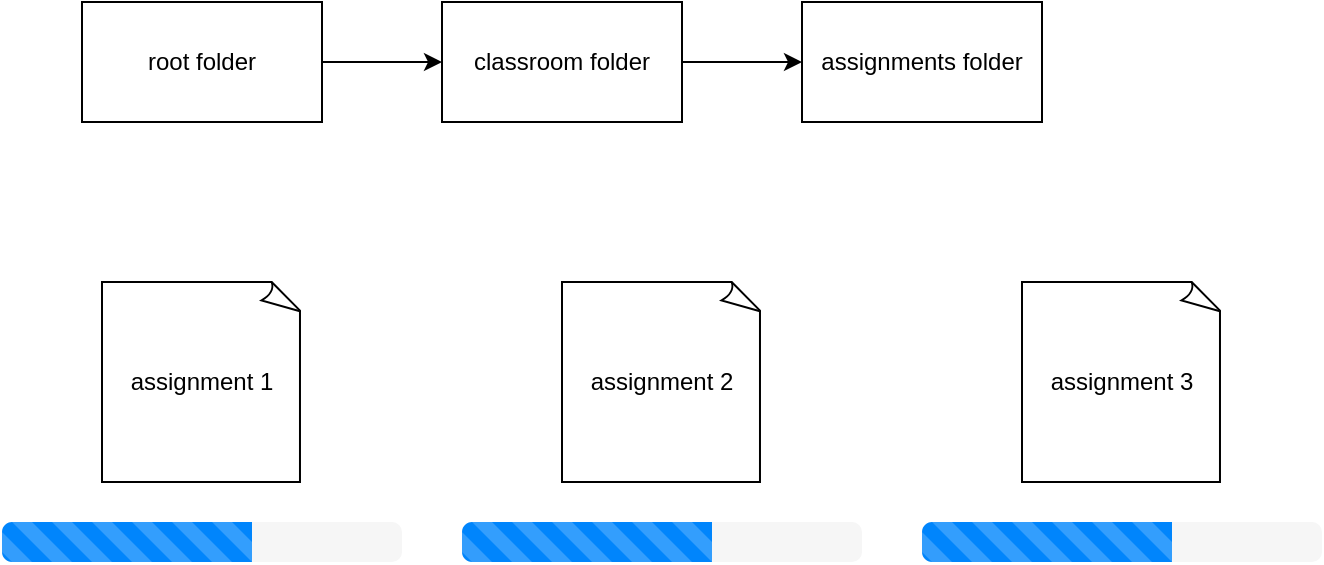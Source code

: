 <mxfile version="24.2.3" type="device" pages="2">
  <diagram name="classroomFunctionality" id="GbV0FYgVVsqU0lt811Zd">
    <mxGraphModel dx="1393" dy="758" grid="1" gridSize="10" guides="1" tooltips="1" connect="1" arrows="1" fold="1" page="1" pageScale="1" pageWidth="850" pageHeight="1100" math="0" shadow="0">
      <root>
        <mxCell id="0" />
        <mxCell id="1" parent="0" />
        <mxCell id="cGwlNgLfJoTbIAO90gyM-5" style="edgeStyle=orthogonalEdgeStyle;rounded=0;orthogonalLoop=1;jettySize=auto;html=1;exitX=1;exitY=0.5;exitDx=0;exitDy=0;entryX=0;entryY=0.5;entryDx=0;entryDy=0;" edge="1" parent="1" source="cGwlNgLfJoTbIAO90gyM-1" target="cGwlNgLfJoTbIAO90gyM-4">
          <mxGeometry relative="1" as="geometry" />
        </mxCell>
        <mxCell id="cGwlNgLfJoTbIAO90gyM-1" value="root folder" style="rounded=0;whiteSpace=wrap;html=1;" vertex="1" parent="1">
          <mxGeometry x="70" y="60" width="120" height="60" as="geometry" />
        </mxCell>
        <mxCell id="cGwlNgLfJoTbIAO90gyM-7" style="edgeStyle=orthogonalEdgeStyle;rounded=0;orthogonalLoop=1;jettySize=auto;html=1;exitX=1;exitY=0.5;exitDx=0;exitDy=0;entryX=0;entryY=0.5;entryDx=0;entryDy=0;" edge="1" parent="1" source="cGwlNgLfJoTbIAO90gyM-4" target="cGwlNgLfJoTbIAO90gyM-6">
          <mxGeometry relative="1" as="geometry" />
        </mxCell>
        <mxCell id="cGwlNgLfJoTbIAO90gyM-4" value="classroom folder" style="rounded=0;whiteSpace=wrap;html=1;" vertex="1" parent="1">
          <mxGeometry x="250" y="60" width="120" height="60" as="geometry" />
        </mxCell>
        <mxCell id="cGwlNgLfJoTbIAO90gyM-6" value="assignments folder" style="rounded=0;whiteSpace=wrap;html=1;" vertex="1" parent="1">
          <mxGeometry x="430" y="60" width="120" height="60" as="geometry" />
        </mxCell>
        <mxCell id="cGwlNgLfJoTbIAO90gyM-8" value="assignment 1" style="whiteSpace=wrap;html=1;shape=mxgraph.basic.document" vertex="1" parent="1">
          <mxGeometry x="80" y="200" width="100" height="100" as="geometry" />
        </mxCell>
        <mxCell id="cGwlNgLfJoTbIAO90gyM-10" value="" style="html=1;shadow=0;dashed=0;shape=mxgraph.bootstrap.rrect;rSize=5;strokeColor=none;fillColor=#f6f6f6;whiteSpace=wrap;" vertex="1" parent="1">
          <mxGeometry x="30" y="320" width="200" height="20" as="geometry" />
        </mxCell>
        <mxCell id="cGwlNgLfJoTbIAO90gyM-11" value="" style="html=1;shadow=0;dashed=0;shape=mxgraph.bootstrap.leftButtonStriped;fillColor=#0085FC;fontColor=#FFFFFF;whiteSpace=wrap;" vertex="1" parent="cGwlNgLfJoTbIAO90gyM-10">
          <mxGeometry width="125.0" height="20" as="geometry" />
        </mxCell>
        <mxCell id="cGwlNgLfJoTbIAO90gyM-12" value="assignment 2" style="whiteSpace=wrap;html=1;shape=mxgraph.basic.document" vertex="1" parent="1">
          <mxGeometry x="310" y="200" width="100" height="100" as="geometry" />
        </mxCell>
        <mxCell id="cGwlNgLfJoTbIAO90gyM-13" value="" style="html=1;shadow=0;dashed=0;shape=mxgraph.bootstrap.rrect;rSize=5;strokeColor=none;fillColor=#f6f6f6;whiteSpace=wrap;" vertex="1" parent="1">
          <mxGeometry x="260" y="320" width="200" height="20" as="geometry" />
        </mxCell>
        <mxCell id="cGwlNgLfJoTbIAO90gyM-14" value="" style="html=1;shadow=0;dashed=0;shape=mxgraph.bootstrap.leftButtonStriped;fillColor=#0085FC;fontColor=#FFFFFF;whiteSpace=wrap;" vertex="1" parent="cGwlNgLfJoTbIAO90gyM-13">
          <mxGeometry width="125.0" height="20" as="geometry" />
        </mxCell>
        <mxCell id="cGwlNgLfJoTbIAO90gyM-17" value="assignment 3" style="whiteSpace=wrap;html=1;shape=mxgraph.basic.document" vertex="1" parent="1">
          <mxGeometry x="540" y="200" width="100" height="100" as="geometry" />
        </mxCell>
        <mxCell id="cGwlNgLfJoTbIAO90gyM-18" value="" style="html=1;shadow=0;dashed=0;shape=mxgraph.bootstrap.rrect;rSize=5;strokeColor=none;fillColor=#f6f6f6;whiteSpace=wrap;" vertex="1" parent="1">
          <mxGeometry x="490" y="320" width="200" height="20" as="geometry" />
        </mxCell>
        <mxCell id="cGwlNgLfJoTbIAO90gyM-19" value="" style="html=1;shadow=0;dashed=0;shape=mxgraph.bootstrap.leftButtonStriped;fillColor=#0085FC;fontColor=#FFFFFF;whiteSpace=wrap;" vertex="1" parent="cGwlNgLfJoTbIAO90gyM-18">
          <mxGeometry width="125.0" height="20" as="geometry" />
        </mxCell>
      </root>
    </mxGraphModel>
  </diagram>
  <diagram id="yExZ0ceINErUKCiuQtQR" name="flashcardExercises">
    <mxGraphModel dx="1393" dy="758" grid="1" gridSize="10" guides="1" tooltips="1" connect="1" arrows="1" fold="1" page="1" pageScale="1" pageWidth="850" pageHeight="1100" math="0" shadow="0">
      <root>
        <mxCell id="0" />
        <mxCell id="1" parent="0" />
        <mxCell id="GSzR7gnwQuVWOuuzpKyx-2" value="Current Flashcard" style="rounded=0;whiteSpace=wrap;html=1;" vertex="1" parent="1">
          <mxGeometry x="345" y="300" width="160" height="260" as="geometry" />
        </mxCell>
        <mxCell id="GSzR7gnwQuVWOuuzpKyx-3" value="Logout" style="rounded=1;whiteSpace=wrap;html=1;" vertex="1" parent="1">
          <mxGeometry x="520" y="85" width="130" height="40" as="geometry" />
        </mxCell>
        <mxCell id="GSzR7gnwQuVWOuuzpKyx-4" value="Save Progress" style="rounded=1;whiteSpace=wrap;html=1;" vertex="1" parent="1">
          <mxGeometry x="520" y="25" width="130" height="40" as="geometry" />
        </mxCell>
        <mxCell id="GSzR7gnwQuVWOuuzpKyx-5" value="" style="html=1;shadow=0;dashed=0;shape=mxgraph.bootstrap.rrect;rSize=5;strokeColor=none;fillColor=#f6f6f6;whiteSpace=wrap;" vertex="1" parent="1">
          <mxGeometry x="80" y="230" width="680" height="10" as="geometry" />
        </mxCell>
        <mxCell id="GSzR7gnwQuVWOuuzpKyx-6" value="" style="html=1;shadow=0;dashed=0;shape=mxgraph.bootstrap.leftButtonStriped;fillColor=#0085FC;fontColor=#FFFFFF;whiteSpace=wrap;" vertex="1" parent="GSzR7gnwQuVWOuuzpKyx-5">
          <mxGeometry width="425" height="10" as="geometry" />
        </mxCell>
        <mxCell id="GSzR7gnwQuVWOuuzpKyx-7" value="Current Assignment Progress:" style="text;html=1;align=center;verticalAlign=middle;resizable=0;points=[];autosize=1;strokeColor=none;fillColor=none;" vertex="1" parent="1">
          <mxGeometry x="330" y="180" width="180" height="30" as="geometry" />
        </mxCell>
        <mxCell id="GSzR7gnwQuVWOuuzpKyx-8" value="Next" style="rounded=1;whiteSpace=wrap;html=1;" vertex="1" parent="1">
          <mxGeometry x="440" y="620" width="130" height="40" as="geometry" />
        </mxCell>
        <mxCell id="GSzR7gnwQuVWOuuzpKyx-9" value="Previous" style="rounded=1;whiteSpace=wrap;html=1;" vertex="1" parent="1">
          <mxGeometry x="270" y="620" width="130" height="40" as="geometry" />
        </mxCell>
        <mxCell id="GSzR7gnwQuVWOuuzpKyx-10" value="Profile" style="html=1;whiteSpace=wrap;strokeColor=none;fillColor=#0079D6;labelPosition=center;verticalLabelPosition=middle;verticalAlign=top;align=center;fontSize=12;outlineConnect=0;spacingTop=-6;fontColor=#FFFFFF;sketch=0;shape=mxgraph.sitemap.profile;" vertex="1" parent="1">
          <mxGeometry x="680" y="40" width="120" height="70" as="geometry" />
        </mxCell>
        <mxCell id="GSzR7gnwQuVWOuuzpKyx-11" value="Next Flashcard" style="rounded=0;whiteSpace=wrap;html=1;" vertex="1" parent="1">
          <mxGeometry x="570" y="300" width="160" height="260" as="geometry" />
        </mxCell>
        <mxCell id="GSzR7gnwQuVWOuuzpKyx-12" value="Previous Flashcard" style="rounded=0;whiteSpace=wrap;html=1;" vertex="1" parent="1">
          <mxGeometry x="110" y="300" width="160" height="260" as="geometry" />
        </mxCell>
      </root>
    </mxGraphModel>
  </diagram>
</mxfile>
